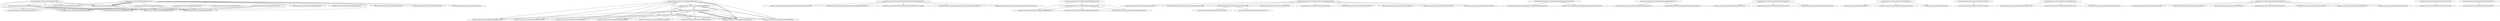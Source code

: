 digraph "ddg/ddg"
{
	"org.apache.commons.math3.linear.OpenMapRealVector#74" -> "org.apache.commons.math3.linear.OpenMapRealVector#401";
	"org.apache.commons.math3.linear.OpenMapRealVector#74" -> "org.apache.commons.math3.linear.OpenMapRealVector#448";
	"org.apache.commons.math3.util.OpenIntToDoubleHashMap#117" -> "org.apache.commons.math3.util.OpenIntToDoubleHashMap#177";
	"org.apache.commons.math3.util.OpenIntToDoubleHashMap#117" -> "org.apache.commons.math3.util.OpenIntToDoubleHashMap#382";
	"org.apache.commons.math3.linear.OpenMapRealVector#133" -> "org.apache.commons.math3.linear.OpenMapRealVector#220";
	"org.apache.commons.math3.util.OpenIntToDoubleHashMap#117" -> "org.apache.commons.math3.util.OpenIntToDoubleHashMap#256";
	"org.apache.commons.math3.util.OpenIntToDoubleHashMap#117" -> "org.apache.commons.math3.util.OpenIntToDoubleHashMap#407";
	"org.apache.commons.math3.util.OpenIntToDoubleHashMap#407" -> "org.apache.commons.math3.util.OpenIntToDoubleHashMap#466";
	"org.apache.commons.math3.util.OpenIntToDoubleHashMap#117" -> "org.apache.commons.math3.util.OpenIntToDoubleHashMap#466";
	"org.apache.commons.math3.linear.OpenMapRealVector#133" -> "org.apache.commons.math3.linear.OpenMapRealVector#401";
	"org.apache.commons.math3.linear.OpenMapRealVector#133" -> "org.apache.commons.math3.linear.OpenMapRealVector#448";
	"org.apache.commons.math3.linear.OpenMapRealVector#162" -> "org.apache.commons.math3.linear.OpenMapRealVector#220";
	"org.apache.commons.math3.linear.OpenMapRealVector#162" -> "org.apache.commons.math3.linear.OpenMapRealVector#401";
	"org.apache.commons.math3.linear.OpenMapRealVector#162" -> "org.apache.commons.math3.linear.OpenMapRealVector#448";
	"org.apache.commons.math3.linear.OpenMapRealVector#74" -> "org.apache.commons.math3.linear.OpenMapRealVector#208";
	"org.apache.commons.math3.util.OpenIntToDoubleHashMap#117" -> "org.apache.commons.math3.util.OpenIntToDoubleHashMap#130";
	"org.apache.commons.math3.linear.OpenMapRealVector#74" -> "org.apache.commons.math3.linear.OpenMapRealVector#179";
	"org.apache.commons.math3.linear.OpenMapRealVector#179" -> "org.apache.commons.math3.linear.OpenMapRealVector#401";
	"org.apache.commons.math3.linear.OpenMapRealVector#179" -> "org.apache.commons.math3.linear.OpenMapRealVector#448";
	"org.apache.commons.math3.util.OpenIntToDoubleHashMap#130" -> "org.apache.commons.math3.util.OpenIntToDoubleHashMap#177";
	"org.apache.commons.math3.util.OpenIntToDoubleHashMap#130" -> "org.apache.commons.math3.util.OpenIntToDoubleHashMap#382";
	"org.apache.commons.math3.linear.SparseRealVectorTest$SparseRealVectorTestImpl#41" -> "org.apache.commons.math3.linear.SparseRealVectorTest$SparseRealVectorTestImpl#200";
	"org.apache.commons.math3.linear.SparseRealVectorTest$SparseRealVectorTestImpl#41" -> "org.apache.commons.math3.linear.SparseRealVectorTest$SparseRealVectorTestImpl#195";
	"org.apache.commons.math3.linear.OpenMapRealVector#190" -> "org.apache.commons.math3.linear.OpenMapRealVector#220";
	"org.apache.commons.math3.linear.OpenMapRealVector#190" -> "org.apache.commons.math3.linear.OpenMapRealVector#401";
	"org.apache.commons.math3.linear.OpenMapRealVector#190" -> "org.apache.commons.math3.linear.OpenMapRealVector#448";
	"org.apache.commons.math3.linear.OpenMapRealVector#74" -> "org.apache.commons.math3.linear.OpenMapRealVector#220";
	"org.apache.commons.math3.linear.OpenMapRealVector#74" -> "org.apache.commons.math3.linear.OpenMapRealVector#588";
	"org.apache.commons.math3.util.OpenIntToDoubleHashMap#117" -> "org.apache.commons.math3.util.OpenIntToDoubleHashMap#207";
	"org.apache.commons.math3.util.OpenIntToDoubleHashMap#407" -> "org.apache.commons.math3.util.OpenIntToDoubleHashMap#130";
	"org.apache.commons.math3.linear.OpenMapRealVector#74" -> "org.apache.commons.math3.linear.OpenMapRealVector#34";
	"org.apache.commons.math3.util.OpenIntToDoubleHashMap#407" -> "org.apache.commons.math3.util.OpenIntToDoubleHashMap#37";
	"org.apache.commons.math3.util.OpenIntToDoubleHashMap$Iterator#495" -> "org.apache.commons.math3.util.OpenIntToDoubleHashMap$Iterator#560";
	"org.apache.commons.math3.util.OpenIntToDoubleHashMap#117" -> "org.apache.commons.math3.util.OpenIntToDoubleHashMap#37";
	"org.apache.commons.math3.util.OpenIntToDoubleHashMap$Iterator#560" -> "org.apache.commons.math3.util.OpenIntToDoubleHashMap$Iterator#515";
	"org.apache.commons.math3.util.OpenIntToDoubleHashMap$Iterator#495" -> "org.apache.commons.math3.util.OpenIntToDoubleHashMap$Iterator#526";
	"org.apache.commons.math3.util.OpenIntToDoubleHashMap$Iterator#560" -> "org.apache.commons.math3.util.OpenIntToDoubleHashMap$Iterator#526";
	"org.apache.commons.math3.util.OpenIntToDoubleHashMap#117" -> "org.apache.commons.math3.util.OpenIntToDoubleHashMap#37";
	"org.apache.commons.math3.util.OpenIntToDoubleHashMap$Iterator#495" -> "org.apache.commons.math3.util.OpenIntToDoubleHashMap$Iterator#543";
	"org.apache.commons.math3.util.OpenIntToDoubleHashMap$Iterator#560" -> "org.apache.commons.math3.util.OpenIntToDoubleHashMap$Iterator#543";
	"org.apache.commons.math3.util.OpenIntToDoubleHashMap#117" -> "org.apache.commons.math3.util.OpenIntToDoubleHashMap#37";
	"org.apache.commons.math3.linear.OpenMapRealVector#179" -> "org.apache.commons.math3.linear.OpenMapRealVector#220";
	"org.apache.commons.math3.linear.OpenMapRealVector#179" -> "org.apache.commons.math3.linear.OpenMapRealVector#588";
	"org.apache.commons.math3.util.OpenIntToDoubleHashMap#130" -> "org.apache.commons.math3.util.OpenIntToDoubleHashMap#207";
	"org.apache.commons.math3.util.OpenIntToDoubleHashMap#130" -> "org.apache.commons.math3.util.OpenIntToDoubleHashMap#351";
	"org.apache.commons.math3.util.OpenIntToDoubleHashMap#130" -> "org.apache.commons.math3.util.OpenIntToDoubleHashMap#391";
	"org.apache.commons.math3.linear.OpenMapRealVector#74" -> "org.apache.commons.math3.linear.OpenMapRealVector#34";
	"org.apache.commons.math3.util.OpenIntToDoubleHashMap#130" -> "org.apache.commons.math3.util.OpenIntToDoubleHashMap#256";
	"org.apache.commons.math3.util.OpenIntToDoubleHashMap#130" -> "org.apache.commons.math3.util.OpenIntToDoubleHashMap#407";
	"org.apache.commons.math3.linear.RealVectorAbstractTest$BinaryOperation#62" -> "org.apache.commons.math3.linear.RealVectorAbstractTest#550";
	"org.apache.commons.math3.util.OpenIntToDoubleHashMap#117" -> "org.apache.commons.math3.util.OpenIntToDoubleHashMap#434";
	"org.apache.commons.math3.util.OpenIntToDoubleHashMap#434" -> "org.apache.commons.math3.util.OpenIntToDoubleHashMap#256";
	"org.apache.commons.math3.util.OpenIntToDoubleHashMap#434" -> "org.apache.commons.math3.util.OpenIntToDoubleHashMap#407";
	"org.apache.commons.math3.util.OpenIntToDoubleHashMap#434" -> "org.apache.commons.math3.util.OpenIntToDoubleHashMap#466";
	"org.apache.commons.math3.linear.RealVectorAbstractTest$BinaryOperation#62" -> "org.apache.commons.math3.linear.RealVectorAbstractTest$BinaryOperation#61";
	"org.apache.commons.math3.linear.RealVectorAbstractTest$BinaryOperation#62" -> "org.apache.commons.math3.linear.RealVectorAbstractTest$13#482";
	"org.apache.commons.math3.linear.RealVectorAbstractTest$13#482" -> "org.apache.commons.math3.linear.RealVectorAbstractTest#414";
	"org.apache.commons.math3.linear.SparseRealVectorTest$SparseRealVectorTestImpl#41" -> "org.apache.commons.math3.linear.SparseRealVectorTest$SparseRealVectorTestImpl#66";
	"org.apache.commons.math3.linear.OpenMapRealVector#133" -> "org.apache.commons.math3.linear.OpenMapRealVector#34";
	"org.apache.commons.math3.util.OpenIntToDoubleHashMap#434" -> "org.apache.commons.math3.util.OpenIntToDoubleHashMap#37";
	"org.apache.commons.math3.linear.OpenMapRealVector$OpenMapSparseIterator#812" -> "org.apache.commons.math3.linear.OpenMapRealVector$OpenMapSparseIterator#819";
	"org.apache.commons.math3.linear.OpenMapRealVector$OpenMapSparseIterator#812" -> "org.apache.commons.math3.linear.OpenMapRealVector$OpenMapSparseIterator#805";
	"org.apache.commons.math3.linear.OpenMapRealVector$OpenMapEntry#776" -> "org.apache.commons.math3.linear.OpenMapRealVector$OpenMapEntry#795";
	"org.apache.commons.math3.util.OpenIntToDoubleHashMap#434" -> "org.apache.commons.math3.util.OpenIntToDoubleHashMap#37";
	"org.apache.commons.math3.linear.OpenMapRealVector$OpenMapEntry#776" -> "org.apache.commons.math3.linear.OpenMapRealVector$OpenMapEntry#783";
	"org.apache.commons.math3.util.OpenIntToDoubleHashMap#434" -> "org.apache.commons.math3.util.OpenIntToDoubleHashMap#37";
	"org.apache.commons.math3.linear.SparseRealVectorTest$SparseRealVectorTestImpl#41" -> "org.apache.commons.math3.linear.SparseRealVectorTest$SparseRealVectorTestImpl#220";
	"org.apache.commons.math3.linear.RealVectorAbstractTest$10#1780" -> "org.apache.commons.math3.linear.RealVectorAbstractTest$10#1792";
	"org.apache.commons.math3.linear.RealVectorAbstractTest$10#1780" -> "org.apache.commons.math3.linear.RealVectorAbstractTest$10#1784";
	"org.apache.commons.math3.linear.OpenMapRealVector#133" -> "org.apache.commons.math3.linear.OpenMapRealVector#588";
	"org.apache.commons.math3.linear.RealVectorAbstractTest$10#1780" -> "org.apache.commons.math3.linear.RealVectorAbstractTest$10#1799";
	"org.apache.commons.math3.exception.util.LocalizedFormats#44" -> "org.apache.commons.math3.linear.RealVector#205";
	"org.apache.commons.math3.exception.util.ExceptionContext#64" -> "org.apache.commons.math3.exception.util.ExceptionContext#87";
	"org.apache.commons.math3.linear.RealVectorAbstractTest$12#1873" -> "org.apache.commons.math3.linear.RealVectorAbstractTest$12#1885";
	"org.apache.commons.math3.linear.RealVectorAbstractTest$12#1873" -> "org.apache.commons.math3.linear.RealVectorAbstractTest$12#1877";
	"org.apache.commons.math3.linear.RealVectorAbstractTest$12#1873" -> "org.apache.commons.math3.linear.RealVectorAbstractTest$12#1892";
	"org.apache.commons.math3.linear.RealVectorAbstractTest#140" -> "org.apache.commons.math3.linear.RealVectorAbstractTest#303";
	"org.apache.commons.math3.linear.OpenMapRealVector#133" -> "org.apache.commons.math3.linear.OpenMapRealVector#86";
	"org.apache.commons.math3.linear.OpenMapRealVector#133" -> "org.apache.commons.math3.linear.OpenMapRealVector#34";
	"org.apache.commons.math3.linear.OpenMapRealVector#86" -> "org.apache.commons.math3.linear.OpenMapRealVector#401";
	"org.apache.commons.math3.linear.OpenMapRealVector#86" -> "org.apache.commons.math3.linear.OpenMapRealVector#220";
	"org.apache.commons.math3.linear.OpenMapRealVector#86" -> "org.apache.commons.math3.linear.OpenMapRealVector#588";
	"org.apache.commons.math3.util.OpenIntToDoubleHashMap#130" -> "org.apache.commons.math3.util.OpenIntToDoubleHashMap#466";
	"org.apache.commons.math3.linear.OpenMapRealVector#86" -> "org.apache.commons.math3.linear.OpenMapRealVector#448";
	"org.apache.commons.math3.linear.RealVectorAbstractTest$BinaryOperation#62" -> "org.apache.commons.math3.linear.RealVectorAbstractTest#600";
	"org.apache.commons.math3.linear.RealVectorAbstractTest$13#482" -> "org.apache.commons.math3.linear.RealVectorAbstractTest#524";
	"org.apache.commons.math3.exception.util.LocalizedFormats#44" -> "org.apache.commons.math3.exception.DimensionMismatchException#56";
	"org.apache.commons.math3.linear.RealVectorAbstractTest#140" -> "org.apache.commons.math3.linear.RealVectorAbstractTest#282";
	"org.apache.commons.math3.linear.OpenMapRealVector#133" -> "org.apache.commons.math3.linear.OpenMapRealVector#267";
	"org.apache.commons.math3.linear.OpenMapRealVector#133" -> "org.apache.commons.math3.linear.OpenMapRealVector#34";
	"org.apache.commons.math3.linear.OpenMapRealVector#133" -> "org.apache.commons.math3.linear.OpenMapRealVector#208";
	"org.apache.commons.math3.linear.OpenMapRealVector#133" -> "org.apache.commons.math3.linear.OpenMapRealVector#179";
	"org.apache.commons.math3.linear.OpenMapRealVector#179" -> "org.apache.commons.math3.linear.OpenMapRealVector#674";
	"org.apache.commons.math3.util.OpenIntToDoubleHashMap#130" -> "org.apache.commons.math3.util.OpenIntToDoubleHashMap#37";
	"org.apache.commons.math3.util.OpenIntToDoubleHashMap#130" -> "org.apache.commons.math3.util.OpenIntToDoubleHashMap#37";
	"org.apache.commons.math3.util.OpenIntToDoubleHashMap#130" -> "org.apache.commons.math3.util.OpenIntToDoubleHashMap#37";
	"org.apache.commons.math3.util.OpenIntToDoubleHashMap#130" -> "org.apache.commons.math3.util.OpenIntToDoubleHashMap#37";
	"org.apache.commons.math3.linear.RealVectorAbstractTest#140" -> "org.apache.commons.math3.linear.RealVectorAbstractTest#157";
	"org.apache.commons.math3.linear.RealVectorAbstractTest$BinaryOperation#62" -> "org.apache.commons.math3.linear.RealVectorAbstractTest#585";
	"org.apache.commons.math3.linear.RealVectorAbstractTest$BinaryOperation#62" -> "org.apache.commons.math3.linear.RealVectorAbstractTest#560";
	"org.apache.commons.math3.util.OpenIntToDoubleHashMap#434" -> "org.apache.commons.math3.util.OpenIntToDoubleHashMap#130";
	"org.apache.commons.math3.linear.OpenMapRealVector#133" -> "org.apache.commons.math3.linear.OpenMapRealVector#623";
	"org.apache.commons.math3.util.OpenIntToDoubleHashMap#434" -> "org.apache.commons.math3.util.OpenIntToDoubleHashMap#207";
	"org.apache.commons.math3.util.OpenIntToDoubleHashMap#434" -> "org.apache.commons.math3.util.OpenIntToDoubleHashMap#382";
	"org.apache.commons.math3.util.OpenIntToDoubleHashMap#130" -> "org.apache.commons.math3.util.OpenIntToDoubleHashMap#434";
	"org.apache.commons.math3.util.OpenIntToDoubleHashMap#434" -> "org.apache.commons.math3.util.OpenIntToDoubleHashMap#177";
	"org.apache.commons.math3.util.OpenIntToDoubleHashMap#434" -> "org.apache.commons.math3.util.OpenIntToDoubleHashMap#351";
	"org.apache.commons.math3.util.OpenIntToDoubleHashMap#434" -> "org.apache.commons.math3.util.OpenIntToDoubleHashMap#391";
	"org.apache.commons.math3.util.OpenIntToDoubleHashMap#407" -> "org.apache.commons.math3.util.OpenIntToDoubleHashMap#391";
	"org.apache.commons.math3.util.OpenIntToDoubleHashMap#391" -> "org.apache.commons.math3.util.OpenIntToDoubleHashMap#407";
	"org.apache.commons.math3.linear.OpenMapRealVector#133" -> "org.apache.commons.math3.linear.OpenMapRealVector#535";
	"org.apache.commons.math3.exception.util.LocalizedFormats#44" -> "org.apache.commons.math3.linear.RealVector#189";
	"org.apache.commons.math3.linear.OpenMapRealVector#133" -> "org.apache.commons.math3.linear.OpenMapRealVector#553";
	"org.apache.commons.math3.linear.RealVectorAbstractTest$7#1665" -> "org.apache.commons.math3.linear.RealVectorAbstractTest$7#1656";
	"org.apache.commons.math3.linear.RealVectorAbstractTest$9#1756" -> "org.apache.commons.math3.linear.RealVectorAbstractTest$9#1747";
	"org.apache.commons.math3.linear.RealVectorAbstractTest#140" -> "org.apache.commons.math3.linear.RealVectorAbstractTest#1106";
	"org.apache.commons.math3.linear.OpenMapRealVector#133" -> "org.apache.commons.math3.linear.OpenMapRealVector#691";
	"org.apache.commons.math3.linear.RealVectorAbstractTest#140" -> "org.apache.commons.math3.linear.RealVectorAbstractTest#210";
	"org.apache.commons.math3.linear.RealVectorAbstractTest#140" -> "org.apache.commons.math3.linear.RealVectorAbstractTest#215";
	"org.apache.commons.math3.linear.RealVectorAbstractTest$BinaryOperation#62" -> "org.apache.commons.math3.linear.RealVectorAbstractTest#565";
	"org.apache.commons.math3.linear.SparseRealVectorTest$SparseRealVectorTestImpl#41" -> "org.apache.commons.math3.linear.SparseRealVectorTest$SparseRealVectorTestImpl#102";
	"org.apache.commons.math3.util.OpenIntToDoubleHashMap#117" -> "org.apache.commons.math3.util.OpenIntToDoubleHashMap#391";
	"org.apache.commons.math3.linear.RealVectorAbstractTest$BinaryOperation#62" -> "org.apache.commons.math3.linear.RealVectorAbstractTest#595";
	"org.apache.commons.math3.linear.OpenMapRealVector#133" -> "org.apache.commons.math3.linear.OpenMapRealVector#34";
	"org.apache.commons.math3.linear.RealVectorAbstractTest$BinaryOperation#62" -> "org.apache.commons.math3.linear.RealVectorAbstractTest#580";
	"org.apache.commons.math3.linear.OpenMapRealVector#133" -> "org.apache.commons.math3.linear.OpenMapRealVector#34";
	"org.apache.commons.math3.linear.RealVectorAbstractTest#140" -> "org.apache.commons.math3.linear.RealVectorAbstractTest#991";
	"org.apache.commons.math3.linear.OpenMapRealVector#133" -> "org.apache.commons.math3.linear.OpenMapRealVector#413";
}
